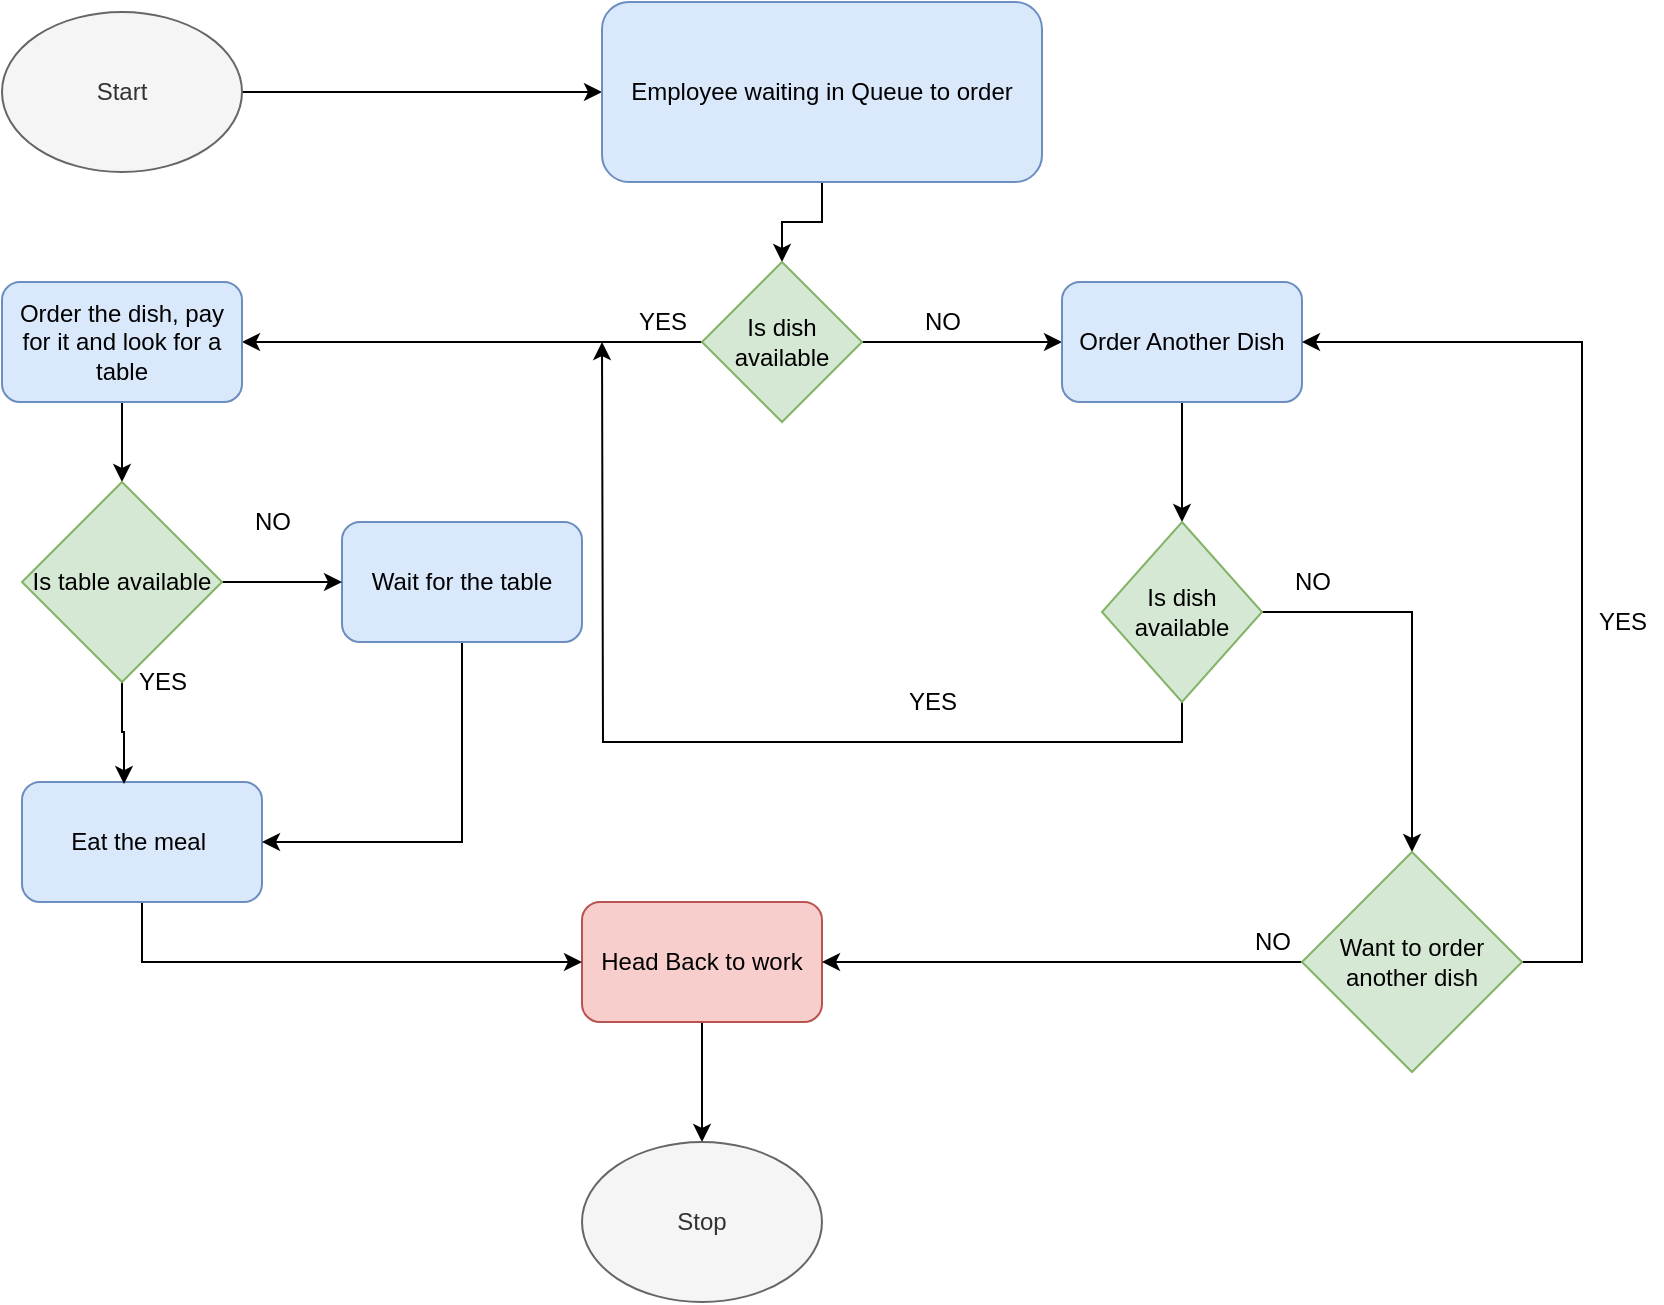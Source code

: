 <mxfile version="14.8.5" type="github">
  <diagram name="Page-1" id="74e2e168-ea6b-b213-b513-2b3c1d86103e">
    <mxGraphModel dx="1323" dy="626" grid="1" gridSize="10" guides="1" tooltips="1" connect="1" arrows="1" fold="1" page="1" pageScale="1" pageWidth="1100" pageHeight="850" background="none" math="0" shadow="0">
      <root>
        <mxCell id="0" />
        <mxCell id="1" parent="0" />
        <mxCell id="8epjC9yR5Z2ETdlphppA-55" style="edgeStyle=orthogonalEdgeStyle;rounded=0;orthogonalLoop=1;jettySize=auto;html=1;entryX=0;entryY=0.5;entryDx=0;entryDy=0;" edge="1" parent="1" source="8epjC9yR5Z2ETdlphppA-1" target="8epjC9yR5Z2ETdlphppA-2">
          <mxGeometry relative="1" as="geometry" />
        </mxCell>
        <mxCell id="8epjC9yR5Z2ETdlphppA-1" value="Start" style="ellipse;whiteSpace=wrap;html=1;fillColor=#f5f5f5;strokeColor=#666666;fontColor=#333333;" vertex="1" parent="1">
          <mxGeometry x="100" y="45" width="120" height="80" as="geometry" />
        </mxCell>
        <mxCell id="8epjC9yR5Z2ETdlphppA-24" value="" style="edgeStyle=orthogonalEdgeStyle;rounded=0;orthogonalLoop=1;jettySize=auto;html=1;" edge="1" parent="1" source="8epjC9yR5Z2ETdlphppA-2" target="8epjC9yR5Z2ETdlphppA-3">
          <mxGeometry relative="1" as="geometry" />
        </mxCell>
        <mxCell id="8epjC9yR5Z2ETdlphppA-2" value="Employee waiting in Queue to order" style="rounded=1;whiteSpace=wrap;html=1;fillColor=#dae8fc;strokeColor=#6c8ebf;" vertex="1" parent="1">
          <mxGeometry x="400" y="40" width="220" height="90" as="geometry" />
        </mxCell>
        <mxCell id="8epjC9yR5Z2ETdlphppA-36" style="edgeStyle=orthogonalEdgeStyle;rounded=0;orthogonalLoop=1;jettySize=auto;html=1;entryX=0;entryY=0.5;entryDx=0;entryDy=0;" edge="1" parent="1" source="8epjC9yR5Z2ETdlphppA-3" target="8epjC9yR5Z2ETdlphppA-9">
          <mxGeometry relative="1" as="geometry" />
        </mxCell>
        <mxCell id="8epjC9yR5Z2ETdlphppA-54" style="edgeStyle=orthogonalEdgeStyle;rounded=0;orthogonalLoop=1;jettySize=auto;html=1;entryX=1;entryY=0.5;entryDx=0;entryDy=0;" edge="1" parent="1" source="8epjC9yR5Z2ETdlphppA-3" target="8epjC9yR5Z2ETdlphppA-8">
          <mxGeometry relative="1" as="geometry" />
        </mxCell>
        <mxCell id="8epjC9yR5Z2ETdlphppA-3" value="Is dish available" style="rhombus;whiteSpace=wrap;html=1;fillColor=#d5e8d4;strokeColor=#82b366;" vertex="1" parent="1">
          <mxGeometry x="450" y="170" width="80" height="80" as="geometry" />
        </mxCell>
        <mxCell id="8epjC9yR5Z2ETdlphppA-30" style="edgeStyle=orthogonalEdgeStyle;rounded=0;orthogonalLoop=1;jettySize=auto;html=1;entryX=0.5;entryY=0;entryDx=0;entryDy=0;" edge="1" parent="1" source="8epjC9yR5Z2ETdlphppA-8" target="8epjC9yR5Z2ETdlphppA-20">
          <mxGeometry relative="1" as="geometry" />
        </mxCell>
        <mxCell id="8epjC9yR5Z2ETdlphppA-8" value="Order the dish, pay for it and look for a table" style="rounded=1;whiteSpace=wrap;html=1;fillColor=#dae8fc;strokeColor=#6c8ebf;" vertex="1" parent="1">
          <mxGeometry x="100" y="180" width="120" height="60" as="geometry" />
        </mxCell>
        <mxCell id="8epjC9yR5Z2ETdlphppA-37" style="edgeStyle=orthogonalEdgeStyle;rounded=0;orthogonalLoop=1;jettySize=auto;html=1;entryX=0.5;entryY=0;entryDx=0;entryDy=0;" edge="1" parent="1" source="8epjC9yR5Z2ETdlphppA-9" target="8epjC9yR5Z2ETdlphppA-19">
          <mxGeometry relative="1" as="geometry" />
        </mxCell>
        <mxCell id="8epjC9yR5Z2ETdlphppA-9" value="Order Another Dish" style="rounded=1;whiteSpace=wrap;html=1;fillColor=#dae8fc;strokeColor=#6c8ebf;" vertex="1" parent="1">
          <mxGeometry x="630" y="180" width="120" height="60" as="geometry" />
        </mxCell>
        <mxCell id="8epjC9yR5Z2ETdlphppA-62" style="edgeStyle=orthogonalEdgeStyle;rounded=0;orthogonalLoop=1;jettySize=auto;html=1;entryX=0.5;entryY=0;entryDx=0;entryDy=0;" edge="1" parent="1" source="8epjC9yR5Z2ETdlphppA-10" target="8epjC9yR5Z2ETdlphppA-21">
          <mxGeometry relative="1" as="geometry" />
        </mxCell>
        <mxCell id="8epjC9yR5Z2ETdlphppA-10" value="Head Back to work" style="rounded=1;whiteSpace=wrap;html=1;fillColor=#f8cecc;strokeColor=#b85450;" vertex="1" parent="1">
          <mxGeometry x="390" y="490" width="120" height="60" as="geometry" />
        </mxCell>
        <mxCell id="8epjC9yR5Z2ETdlphppA-33" style="edgeStyle=orthogonalEdgeStyle;rounded=0;orthogonalLoop=1;jettySize=auto;html=1;exitX=0.5;exitY=1;exitDx=0;exitDy=0;entryX=0;entryY=0.5;entryDx=0;entryDy=0;" edge="1" parent="1" source="8epjC9yR5Z2ETdlphppA-11" target="8epjC9yR5Z2ETdlphppA-10">
          <mxGeometry relative="1" as="geometry" />
        </mxCell>
        <mxCell id="8epjC9yR5Z2ETdlphppA-11" value="Eat the meal&amp;nbsp;" style="rounded=1;whiteSpace=wrap;html=1;fillColor=#dae8fc;strokeColor=#6c8ebf;" vertex="1" parent="1">
          <mxGeometry x="110" y="430" width="120" height="60" as="geometry" />
        </mxCell>
        <mxCell id="8epjC9yR5Z2ETdlphppA-47" style="edgeStyle=orthogonalEdgeStyle;rounded=0;orthogonalLoop=1;jettySize=auto;html=1;exitX=0.5;exitY=1;exitDx=0;exitDy=0;entryX=1;entryY=0.5;entryDx=0;entryDy=0;" edge="1" parent="1" source="8epjC9yR5Z2ETdlphppA-12" target="8epjC9yR5Z2ETdlphppA-11">
          <mxGeometry relative="1" as="geometry" />
        </mxCell>
        <mxCell id="8epjC9yR5Z2ETdlphppA-12" value="Wait for the table" style="rounded=1;whiteSpace=wrap;html=1;fillColor=#dae8fc;strokeColor=#6c8ebf;" vertex="1" parent="1">
          <mxGeometry x="270" y="300" width="120" height="60" as="geometry" />
        </mxCell>
        <mxCell id="8epjC9yR5Z2ETdlphppA-35" style="edgeStyle=orthogonalEdgeStyle;rounded=0;orthogonalLoop=1;jettySize=auto;html=1;exitX=0.5;exitY=1;exitDx=0;exitDy=0;" edge="1" parent="1" source="8epjC9yR5Z2ETdlphppA-19">
          <mxGeometry relative="1" as="geometry">
            <mxPoint x="400" y="210" as="targetPoint" />
          </mxGeometry>
        </mxCell>
        <mxCell id="8epjC9yR5Z2ETdlphppA-57" style="edgeStyle=orthogonalEdgeStyle;rounded=0;orthogonalLoop=1;jettySize=auto;html=1;entryX=0.5;entryY=0;entryDx=0;entryDy=0;" edge="1" parent="1" source="8epjC9yR5Z2ETdlphppA-19" target="8epjC9yR5Z2ETdlphppA-56">
          <mxGeometry relative="1" as="geometry" />
        </mxCell>
        <mxCell id="8epjC9yR5Z2ETdlphppA-19" value="Is dish available" style="rhombus;whiteSpace=wrap;html=1;fillColor=#d5e8d4;strokeColor=#82b366;" vertex="1" parent="1">
          <mxGeometry x="650" y="300" width="80" height="90" as="geometry" />
        </mxCell>
        <mxCell id="8epjC9yR5Z2ETdlphppA-31" style="edgeStyle=orthogonalEdgeStyle;rounded=0;orthogonalLoop=1;jettySize=auto;html=1;entryX=0;entryY=0.5;entryDx=0;entryDy=0;" edge="1" parent="1" source="8epjC9yR5Z2ETdlphppA-20" target="8epjC9yR5Z2ETdlphppA-12">
          <mxGeometry relative="1" as="geometry" />
        </mxCell>
        <mxCell id="8epjC9yR5Z2ETdlphppA-32" style="edgeStyle=orthogonalEdgeStyle;rounded=0;orthogonalLoop=1;jettySize=auto;html=1;exitX=0.5;exitY=1;exitDx=0;exitDy=0;entryX=0.425;entryY=0.017;entryDx=0;entryDy=0;entryPerimeter=0;" edge="1" parent="1" source="8epjC9yR5Z2ETdlphppA-20" target="8epjC9yR5Z2ETdlphppA-11">
          <mxGeometry relative="1" as="geometry" />
        </mxCell>
        <mxCell id="8epjC9yR5Z2ETdlphppA-20" value="Is table available" style="rhombus;whiteSpace=wrap;html=1;fillColor=#d5e8d4;strokeColor=#82b366;" vertex="1" parent="1">
          <mxGeometry x="110" y="280" width="100" height="100" as="geometry" />
        </mxCell>
        <mxCell id="8epjC9yR5Z2ETdlphppA-21" value="Stop" style="ellipse;whiteSpace=wrap;html=1;fillColor=#f5f5f5;strokeColor=#666666;fontColor=#333333;" vertex="1" parent="1">
          <mxGeometry x="390" y="610" width="120" height="80" as="geometry" />
        </mxCell>
        <mxCell id="8epjC9yR5Z2ETdlphppA-29" value="YES" style="text;html=1;align=center;verticalAlign=middle;resizable=0;points=[];autosize=1;strokeColor=none;" vertex="1" parent="1">
          <mxGeometry x="410" y="190" width="40" height="20" as="geometry" />
        </mxCell>
        <mxCell id="8epjC9yR5Z2ETdlphppA-39" value="NO" style="text;html=1;align=center;verticalAlign=middle;resizable=0;points=[];autosize=1;strokeColor=none;" vertex="1" parent="1">
          <mxGeometry x="555" y="190" width="30" height="20" as="geometry" />
        </mxCell>
        <mxCell id="8epjC9yR5Z2ETdlphppA-43" value="NO" style="text;html=1;align=center;verticalAlign=middle;resizable=0;points=[];autosize=1;strokeColor=none;" vertex="1" parent="1">
          <mxGeometry x="740" y="320" width="30" height="20" as="geometry" />
        </mxCell>
        <mxCell id="8epjC9yR5Z2ETdlphppA-44" value="YES" style="text;html=1;align=center;verticalAlign=middle;resizable=0;points=[];autosize=1;strokeColor=none;" vertex="1" parent="1">
          <mxGeometry x="545" y="380" width="40" height="20" as="geometry" />
        </mxCell>
        <mxCell id="8epjC9yR5Z2ETdlphppA-45" value="YES" style="text;html=1;align=center;verticalAlign=middle;resizable=0;points=[];autosize=1;strokeColor=none;" vertex="1" parent="1">
          <mxGeometry x="160" y="370" width="40" height="20" as="geometry" />
        </mxCell>
        <mxCell id="8epjC9yR5Z2ETdlphppA-46" value="NO" style="text;html=1;align=center;verticalAlign=middle;resizable=0;points=[];autosize=1;strokeColor=none;" vertex="1" parent="1">
          <mxGeometry x="220" y="290" width="30" height="20" as="geometry" />
        </mxCell>
        <mxCell id="8epjC9yR5Z2ETdlphppA-58" style="edgeStyle=orthogonalEdgeStyle;rounded=0;orthogonalLoop=1;jettySize=auto;html=1;entryX=1;entryY=0.5;entryDx=0;entryDy=0;" edge="1" parent="1" source="8epjC9yR5Z2ETdlphppA-56" target="8epjC9yR5Z2ETdlphppA-10">
          <mxGeometry relative="1" as="geometry" />
        </mxCell>
        <mxCell id="8epjC9yR5Z2ETdlphppA-60" style="edgeStyle=orthogonalEdgeStyle;rounded=0;orthogonalLoop=1;jettySize=auto;html=1;entryX=1;entryY=0.5;entryDx=0;entryDy=0;" edge="1" parent="1" source="8epjC9yR5Z2ETdlphppA-56" target="8epjC9yR5Z2ETdlphppA-9">
          <mxGeometry relative="1" as="geometry">
            <Array as="points">
              <mxPoint x="890" y="520" />
              <mxPoint x="890" y="210" />
            </Array>
          </mxGeometry>
        </mxCell>
        <mxCell id="8epjC9yR5Z2ETdlphppA-56" value="Want to order another dish" style="rhombus;whiteSpace=wrap;html=1;fillColor=#d5e8d4;strokeColor=#82b366;" vertex="1" parent="1">
          <mxGeometry x="750" y="465" width="110" height="110" as="geometry" />
        </mxCell>
        <mxCell id="8epjC9yR5Z2ETdlphppA-61" value="YES" style="text;html=1;align=center;verticalAlign=middle;resizable=0;points=[];autosize=1;strokeColor=none;" vertex="1" parent="1">
          <mxGeometry x="890" y="340" width="40" height="20" as="geometry" />
        </mxCell>
        <mxCell id="8epjC9yR5Z2ETdlphppA-63" value="NO" style="text;html=1;align=center;verticalAlign=middle;resizable=0;points=[];autosize=1;strokeColor=none;" vertex="1" parent="1">
          <mxGeometry x="720" y="500" width="30" height="20" as="geometry" />
        </mxCell>
      </root>
    </mxGraphModel>
  </diagram>
</mxfile>
